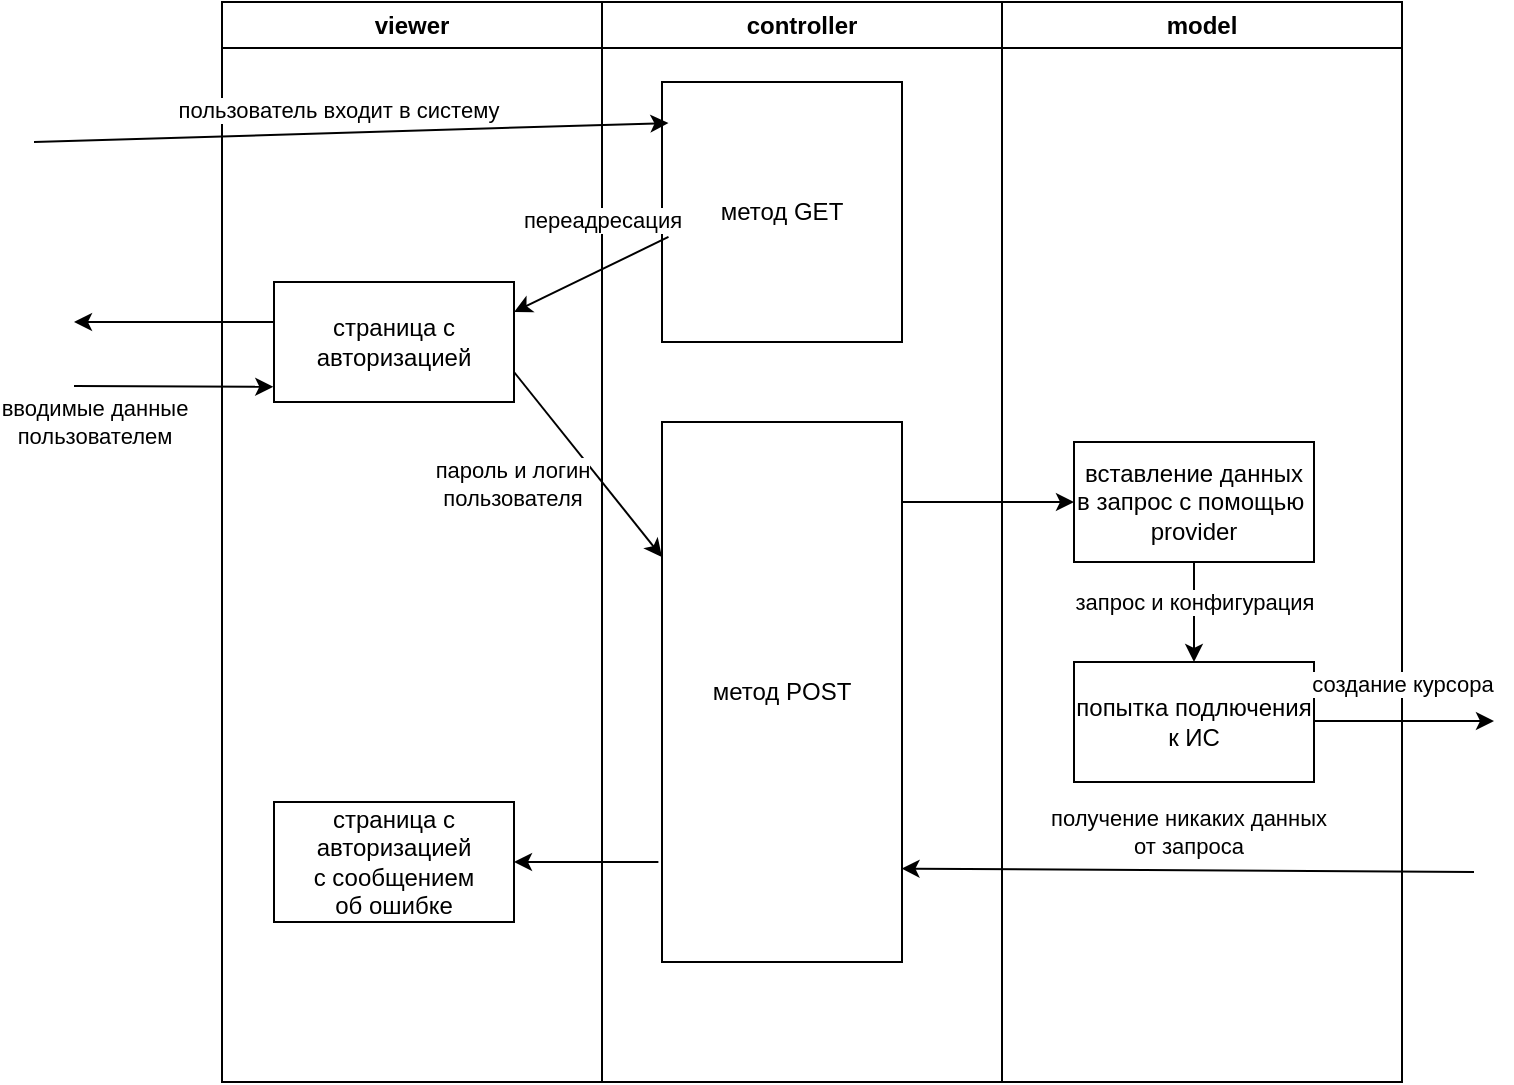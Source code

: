 <mxfile version="24.7.17">
  <diagram name="Страница — 1" id="aO370lTDI1Bmoa0-vd-T">
    <mxGraphModel dx="1290" dy="621" grid="1" gridSize="10" guides="1" tooltips="1" connect="1" arrows="1" fold="1" page="1" pageScale="1" pageWidth="827" pageHeight="1169" math="0" shadow="0">
      <root>
        <mxCell id="0" />
        <mxCell id="1" parent="0" />
        <mxCell id="ZoL4sVqjzUJYsWr2M7dM-28" value="controller" style="swimlane;whiteSpace=wrap;html=1;" vertex="1" parent="1">
          <mxGeometry x="333" y="50" width="200" height="540" as="geometry" />
        </mxCell>
        <mxCell id="ZoL4sVqjzUJYsWr2M7dM-29" value="viewer" style="swimlane;whiteSpace=wrap;html=1;" vertex="1" parent="ZoL4sVqjzUJYsWr2M7dM-28">
          <mxGeometry x="-190" width="190" height="540" as="geometry" />
        </mxCell>
        <mxCell id="ZoL4sVqjzUJYsWr2M7dM-30" value="страница с авторизацией" style="rounded=0;whiteSpace=wrap;html=1;" vertex="1" parent="ZoL4sVqjzUJYsWr2M7dM-29">
          <mxGeometry x="26" y="140" width="120" height="60" as="geometry" />
        </mxCell>
        <mxCell id="ZoL4sVqjzUJYsWr2M7dM-31" value="" style="endArrow=classic;html=1;rounded=0;exitX=0;exitY=0.5;exitDx=0;exitDy=0;" edge="1" parent="ZoL4sVqjzUJYsWr2M7dM-29">
          <mxGeometry width="50" height="50" relative="1" as="geometry">
            <mxPoint x="26" y="160" as="sourcePoint" />
            <mxPoint x="-74" y="160" as="targetPoint" />
          </mxGeometry>
        </mxCell>
        <mxCell id="ZoL4sVqjzUJYsWr2M7dM-55" value="страница с авторизацией&lt;br&gt;с сообщением&lt;br&gt;об ошибке" style="rounded=0;whiteSpace=wrap;html=1;" vertex="1" parent="ZoL4sVqjzUJYsWr2M7dM-29">
          <mxGeometry x="26" y="400" width="120" height="60" as="geometry" />
        </mxCell>
        <mxCell id="ZoL4sVqjzUJYsWr2M7dM-32" value="метод GET" style="rounded=0;whiteSpace=wrap;html=1;" vertex="1" parent="ZoL4sVqjzUJYsWr2M7dM-28">
          <mxGeometry x="30" y="40" width="120" height="130" as="geometry" />
        </mxCell>
        <mxCell id="ZoL4sVqjzUJYsWr2M7dM-33" value="" style="endArrow=classic;html=1;rounded=0;exitX=0.027;exitY=0.596;exitDx=0;exitDy=0;entryX=1;entryY=0.25;entryDx=0;entryDy=0;exitPerimeter=0;" edge="1" parent="ZoL4sVqjzUJYsWr2M7dM-28" source="ZoL4sVqjzUJYsWr2M7dM-32" target="ZoL4sVqjzUJYsWr2M7dM-30">
          <mxGeometry width="50" height="50" relative="1" as="geometry">
            <mxPoint x="66" y="260" as="sourcePoint" />
            <mxPoint x="116" y="210" as="targetPoint" />
          </mxGeometry>
        </mxCell>
        <mxCell id="ZoL4sVqjzUJYsWr2M7dM-34" value="переадресация" style="edgeLabel;html=1;align=center;verticalAlign=middle;resizable=0;points=[];" vertex="1" connectable="0" parent="ZoL4sVqjzUJYsWr2M7dM-33">
          <mxGeometry x="-0.445" relative="1" as="geometry">
            <mxPoint x="-12" y="-19" as="offset" />
          </mxGeometry>
        </mxCell>
        <mxCell id="ZoL4sVqjzUJYsWr2M7dM-35" value="метод POST" style="rounded=0;whiteSpace=wrap;html=1;" vertex="1" parent="ZoL4sVqjzUJYsWr2M7dM-28">
          <mxGeometry x="30" y="210" width="120" height="270" as="geometry" />
        </mxCell>
        <mxCell id="ZoL4sVqjzUJYsWr2M7dM-36" value="" style="endArrow=classic;html=1;rounded=0;exitX=1;exitY=0.75;exitDx=0;exitDy=0;entryX=0;entryY=0.25;entryDx=0;entryDy=0;" edge="1" parent="ZoL4sVqjzUJYsWr2M7dM-28" source="ZoL4sVqjzUJYsWr2M7dM-30" target="ZoL4sVqjzUJYsWr2M7dM-35">
          <mxGeometry width="50" height="50" relative="1" as="geometry">
            <mxPoint x="66" y="260" as="sourcePoint" />
            <mxPoint x="116" y="210" as="targetPoint" />
          </mxGeometry>
        </mxCell>
        <mxCell id="ZoL4sVqjzUJYsWr2M7dM-37" value="пароль и логин&lt;br&gt;пользователя" style="edgeLabel;html=1;align=center;verticalAlign=middle;resizable=0;points=[];" vertex="1" connectable="0" parent="ZoL4sVqjzUJYsWr2M7dM-36">
          <mxGeometry x="-0.384" y="-2" relative="1" as="geometry">
            <mxPoint x="-22" y="26" as="offset" />
          </mxGeometry>
        </mxCell>
        <mxCell id="ZoL4sVqjzUJYsWr2M7dM-38" value="" style="endArrow=classic;html=1;rounded=0;" edge="1" parent="ZoL4sVqjzUJYsWr2M7dM-28">
          <mxGeometry width="50" height="50" relative="1" as="geometry">
            <mxPoint x="150" y="250" as="sourcePoint" />
            <mxPoint x="236" y="250" as="targetPoint" />
          </mxGeometry>
        </mxCell>
        <mxCell id="ZoL4sVqjzUJYsWr2M7dM-56" value="" style="endArrow=classic;html=1;rounded=0;entryX=1;entryY=0.5;entryDx=0;entryDy=0;exitX=-0.015;exitY=0.815;exitDx=0;exitDy=0;exitPerimeter=0;" edge="1" parent="ZoL4sVqjzUJYsWr2M7dM-28" source="ZoL4sVqjzUJYsWr2M7dM-35" target="ZoL4sVqjzUJYsWr2M7dM-55">
          <mxGeometry width="50" height="50" relative="1" as="geometry">
            <mxPoint x="57" y="410" as="sourcePoint" />
            <mxPoint x="107" y="360" as="targetPoint" />
          </mxGeometry>
        </mxCell>
        <mxCell id="ZoL4sVqjzUJYsWr2M7dM-40" value="model" style="swimlane;whiteSpace=wrap;html=1;" vertex="1" parent="1">
          <mxGeometry x="533" y="50" width="200" height="540" as="geometry" />
        </mxCell>
        <mxCell id="ZoL4sVqjzUJYsWr2M7dM-41" value="вставление данных&lt;br&gt;в запрос с помощью&amp;nbsp;&lt;br&gt;provider" style="rounded=0;whiteSpace=wrap;html=1;" vertex="1" parent="ZoL4sVqjzUJYsWr2M7dM-40">
          <mxGeometry x="36" y="220" width="120" height="60" as="geometry" />
        </mxCell>
        <mxCell id="ZoL4sVqjzUJYsWr2M7dM-42" value="попытка подлючения&lt;br&gt;к ИС" style="rounded=0;whiteSpace=wrap;html=1;" vertex="1" parent="ZoL4sVqjzUJYsWr2M7dM-40">
          <mxGeometry x="36" y="330" width="120" height="60" as="geometry" />
        </mxCell>
        <mxCell id="ZoL4sVqjzUJYsWr2M7dM-43" value="" style="endArrow=classic;html=1;rounded=0;exitX=0.5;exitY=1;exitDx=0;exitDy=0;" edge="1" parent="ZoL4sVqjzUJYsWr2M7dM-40" source="ZoL4sVqjzUJYsWr2M7dM-41" target="ZoL4sVqjzUJYsWr2M7dM-42">
          <mxGeometry width="50" height="50" relative="1" as="geometry">
            <mxPoint x="-134" y="260" as="sourcePoint" />
            <mxPoint x="-84" y="210" as="targetPoint" />
          </mxGeometry>
        </mxCell>
        <mxCell id="ZoL4sVqjzUJYsWr2M7dM-44" value="запрос и конфигурация" style="edgeLabel;html=1;align=center;verticalAlign=middle;resizable=0;points=[];" vertex="1" connectable="0" parent="ZoL4sVqjzUJYsWr2M7dM-43">
          <mxGeometry x="-0.133" relative="1" as="geometry">
            <mxPoint y="-2" as="offset" />
          </mxGeometry>
        </mxCell>
        <mxCell id="ZoL4sVqjzUJYsWr2M7dM-45" value="" style="endArrow=classic;html=1;rounded=0;entryX=0.027;entryY=0.158;entryDx=0;entryDy=0;entryPerimeter=0;" edge="1" parent="1" target="ZoL4sVqjzUJYsWr2M7dM-32">
          <mxGeometry width="50" height="50" relative="1" as="geometry">
            <mxPoint x="49" y="120" as="sourcePoint" />
            <mxPoint x="399" y="120" as="targetPoint" />
          </mxGeometry>
        </mxCell>
        <mxCell id="ZoL4sVqjzUJYsWr2M7dM-46" value="пользователь входит в систему" style="edgeLabel;html=1;align=center;verticalAlign=middle;resizable=0;points=[];" vertex="1" connectable="0" parent="ZoL4sVqjzUJYsWr2M7dM-45">
          <mxGeometry x="0.373" y="-1" relative="1" as="geometry">
            <mxPoint x="-66" y="-11" as="offset" />
          </mxGeometry>
        </mxCell>
        <mxCell id="ZoL4sVqjzUJYsWr2M7dM-47" value="" style="endArrow=classic;html=1;rounded=0;entryX=-0.003;entryY=0.873;entryDx=0;entryDy=0;entryPerimeter=0;" edge="1" parent="1" target="ZoL4sVqjzUJYsWr2M7dM-30">
          <mxGeometry width="50" height="50" relative="1" as="geometry">
            <mxPoint x="69" y="242" as="sourcePoint" />
            <mxPoint x="449" y="260" as="targetPoint" />
          </mxGeometry>
        </mxCell>
        <mxCell id="ZoL4sVqjzUJYsWr2M7dM-48" value="вводимые данные&lt;div&gt;пользователем&lt;/div&gt;" style="edgeLabel;html=1;align=center;verticalAlign=middle;resizable=0;points=[];" vertex="1" connectable="0" parent="ZoL4sVqjzUJYsWr2M7dM-47">
          <mxGeometry x="-0.121" relative="1" as="geometry">
            <mxPoint x="-34" y="18" as="offset" />
          </mxGeometry>
        </mxCell>
        <mxCell id="ZoL4sVqjzUJYsWr2M7dM-49" value="" style="endArrow=classic;html=1;rounded=0;" edge="1" parent="1">
          <mxGeometry width="50" height="50" relative="1" as="geometry">
            <mxPoint x="689" y="409.5" as="sourcePoint" />
            <mxPoint x="779" y="409.5" as="targetPoint" />
          </mxGeometry>
        </mxCell>
        <mxCell id="ZoL4sVqjzUJYsWr2M7dM-50" value="создание курсора" style="edgeLabel;html=1;align=center;verticalAlign=middle;resizable=0;points=[];" vertex="1" connectable="0" parent="ZoL4sVqjzUJYsWr2M7dM-49">
          <mxGeometry x="0.262" y="1" relative="1" as="geometry">
            <mxPoint x="-13" y="-18" as="offset" />
          </mxGeometry>
        </mxCell>
        <mxCell id="ZoL4sVqjzUJYsWr2M7dM-51" value="" style="endArrow=classic;html=1;rounded=0;entryX=0.998;entryY=0.827;entryDx=0;entryDy=0;entryPerimeter=0;" edge="1" parent="1" target="ZoL4sVqjzUJYsWr2M7dM-35">
          <mxGeometry width="50" height="50" relative="1" as="geometry">
            <mxPoint x="769" y="485" as="sourcePoint" />
            <mxPoint x="493" y="485" as="targetPoint" />
          </mxGeometry>
        </mxCell>
        <mxCell id="ZoL4sVqjzUJYsWr2M7dM-52" value="получение никаких данных&lt;br&gt;от запроса" style="edgeLabel;html=1;align=center;verticalAlign=middle;resizable=0;points=[];" vertex="1" connectable="0" parent="ZoL4sVqjzUJYsWr2M7dM-51">
          <mxGeometry x="-0.395" y="-2" relative="1" as="geometry">
            <mxPoint x="-57" y="-18" as="offset" />
          </mxGeometry>
        </mxCell>
      </root>
    </mxGraphModel>
  </diagram>
</mxfile>
